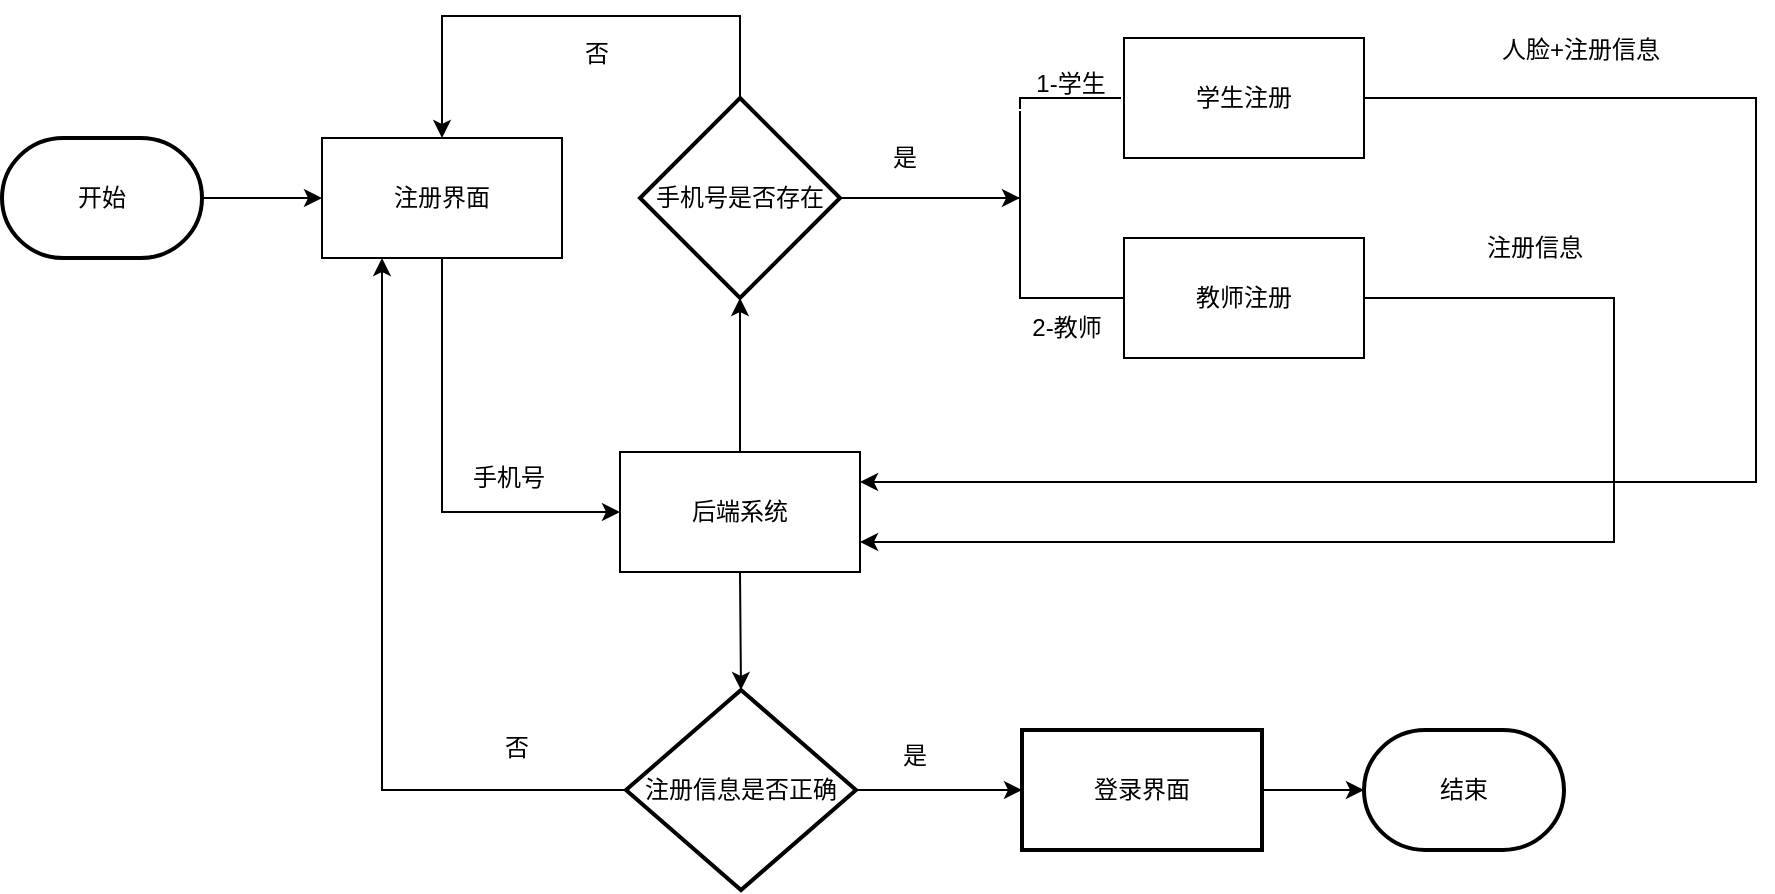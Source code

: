 <mxfile scale="1" border="20">
    <diagram id="CX3G9Xh7dB3GCvSDx5av" name="第 1 页">
        <mxGraphModel dx="304" dy="179" grid="0" gridSize="10" guides="1" tooltips="1" connect="1" arrows="1" fold="1" page="1" pageScale="1" pageWidth="1169" pageHeight="827" background="#ffffff" math="0" shadow="0">
            <root>
                <mxCell id="0"/>
                <mxCell id="1" parent="0"/>
                <mxCell id="14" style="edgeStyle=none;rounded=0;html=1;exitX=0.5;exitY=0;exitDx=0;exitDy=0;entryX=0.5;entryY=1;entryDx=0;entryDy=0;entryPerimeter=0;strokeColor=#000000;fontColor=#000000;" parent="1" source="3" target="10" edge="1">
                    <mxGeometry relative="1" as="geometry"/>
                </mxCell>
                <mxCell id="49" style="edgeStyle=none;rounded=0;html=1;exitX=0.5;exitY=1;exitDx=0;exitDy=0;entryX=0.5;entryY=0;entryDx=0;entryDy=0;entryPerimeter=0;strokeColor=#000000;fontColor=#000000;" parent="1" source="3" target="33" edge="1">
                    <mxGeometry relative="1" as="geometry"/>
                </mxCell>
                <mxCell id="3" value="后端系统" style="whiteSpace=wrap;html=1;rounded=0;fillColor=#FFFFFF;strokeColor=#000000;fontColor=#000000;" parent="1" vertex="1">
                    <mxGeometry x="343" y="263" width="120" height="60" as="geometry"/>
                </mxCell>
                <mxCell id="12" style="edgeStyle=none;html=1;exitX=0.5;exitY=1;exitDx=0;exitDy=0;entryX=0;entryY=0.5;entryDx=0;entryDy=0;fontColor=#000000;strokeColor=#000000;rounded=0;" parent="1" source="2" target="3" edge="1">
                    <mxGeometry relative="1" as="geometry">
                        <Array as="points">
                            <mxPoint x="254" y="293"/>
                        </Array>
                    </mxGeometry>
                </mxCell>
                <mxCell id="2" value="注册界面" style="rounded=0;whiteSpace=wrap;html=1;fillColor=#FFFFFF;strokeColor=#000000;fontColor=#000000;" parent="1" vertex="1">
                    <mxGeometry x="194" y="106" width="120" height="60" as="geometry"/>
                </mxCell>
                <mxCell id="15" style="edgeStyle=none;rounded=0;html=1;exitX=0.5;exitY=0;exitDx=0;exitDy=0;exitPerimeter=0;strokeColor=#000000;fontColor=#000000;" parent="1" source="10" target="2" edge="1">
                    <mxGeometry relative="1" as="geometry">
                        <Array as="points">
                            <mxPoint x="403" y="45"/>
                            <mxPoint x="254" y="45"/>
                        </Array>
                    </mxGeometry>
                </mxCell>
                <mxCell id="18" value="" style="edgeStyle=none;rounded=0;html=1;strokeColor=#000000;fontColor=#000000;endArrow=none;endFill=0;startArrow=classic;startFill=1;exitX=0.5;exitY=0.5;exitDx=0;exitDy=0;exitPerimeter=0;" parent="1" source="20" edge="1" target="10">
                    <mxGeometry relative="1" as="geometry">
                        <mxPoint x="546" y="136" as="sourcePoint"/>
                    </mxGeometry>
                </mxCell>
                <mxCell id="10" value="手机号是否存在" style="strokeWidth=2;html=1;shape=mxgraph.flowchart.decision;whiteSpace=wrap;strokeColor=#000000;fillColor=#FFFFFF;fontColor=#000000;" parent="1" vertex="1">
                    <mxGeometry x="353" y="86" width="100" height="100" as="geometry"/>
                </mxCell>
                <mxCell id="11" value="&lt;font&gt;手机号&lt;/font&gt;" style="text;html=1;align=center;verticalAlign=middle;resizable=0;points=[];autosize=1;strokeColor=#FFFFFF;fillColor=none;fontColor=#000000;" parent="1" vertex="1">
                    <mxGeometry x="260" y="263" width="54" height="26" as="geometry"/>
                </mxCell>
                <mxCell id="16" value="否" style="text;html=1;align=center;verticalAlign=middle;resizable=0;points=[];autosize=1;strokeColor=#FFFFFF;fillColor=none;fontColor=#000000;strokeWidth=1;" parent="1" vertex="1">
                    <mxGeometry x="316" y="51" width="30" height="26" as="geometry"/>
                </mxCell>
                <mxCell id="19" value="是" style="text;html=1;align=center;verticalAlign=middle;resizable=0;points=[];autosize=1;strokeColor=#FFFFFF;fillColor=none;fontColor=#000000;" parent="1" vertex="1">
                    <mxGeometry x="470" y="103" width="30" height="26" as="geometry"/>
                </mxCell>
                <mxCell id="23" style="edgeStyle=none;rounded=0;html=1;exitX=1;exitY=0;exitDx=0;exitDy=0;exitPerimeter=0;entryX=0;entryY=0.5;entryDx=0;entryDy=0;strokeColor=#000000;fontColor=#000000;endArrow=none;endFill=0;" parent="1" source="20" target="22" edge="1">
                    <mxGeometry relative="1" as="geometry"/>
                </mxCell>
                <mxCell id="26" style="edgeStyle=none;rounded=0;html=1;exitX=1;exitY=1;exitDx=0;exitDy=0;exitPerimeter=0;entryX=0;entryY=0.5;entryDx=0;entryDy=0;strokeColor=#000000;fontColor=#000000;endArrow=none;endFill=0;" parent="1" source="20" target="25" edge="1">
                    <mxGeometry relative="1" as="geometry"/>
                </mxCell>
                <mxCell id="20" value="" style="strokeWidth=1;html=1;shape=mxgraph.flowchart.annotation_2;align=left;labelPosition=right;pointerEvents=1;strokeColor=#000000;fontColor=#000000;" parent="1" vertex="1">
                    <mxGeometry x="518" y="86" width="50" height="100" as="geometry"/>
                </mxCell>
                <mxCell id="29" style="edgeStyle=none;rounded=0;html=1;exitX=1;exitY=0.25;exitDx=0;exitDy=0;entryX=1;entryY=0.5;entryDx=0;entryDy=0;strokeColor=#000000;fontColor=#000000;endArrow=none;endFill=0;startArrow=classic;startFill=1;" parent="1" source="3" target="22" edge="1">
                    <mxGeometry relative="1" as="geometry">
                        <Array as="points">
                            <mxPoint x="911" y="278"/>
                            <mxPoint x="911" y="86"/>
                        </Array>
                    </mxGeometry>
                </mxCell>
                <mxCell id="22" value="学生注册" style="whiteSpace=wrap;html=1;rounded=0;fillColor=#FFFFFF;strokeColor=#000000;fontColor=#000000;" parent="1" vertex="1">
                    <mxGeometry x="595" y="56" width="120" height="60" as="geometry"/>
                </mxCell>
                <mxCell id="24" value="1-学生" style="text;html=1;align=center;verticalAlign=middle;resizable=0;points=[];autosize=1;strokeColor=#FFFFFF;fillColor=none;fontColor=#000000;" parent="1" vertex="1">
                    <mxGeometry x="541" y="66" width="53" height="26" as="geometry"/>
                </mxCell>
                <mxCell id="30" style="edgeStyle=none;rounded=0;html=1;exitX=1;exitY=0.75;exitDx=0;exitDy=0;strokeColor=#000000;fontColor=#000000;startArrow=classic;startFill=1;endArrow=none;endFill=0;entryX=1;entryY=0.5;entryDx=0;entryDy=0;" parent="1" source="3" target="25" edge="1">
                    <mxGeometry relative="1" as="geometry">
                        <mxPoint x="796.906" y="186" as="sourcePoint"/>
                        <Array as="points">
                            <mxPoint x="840" y="308"/>
                            <mxPoint x="840" y="186"/>
                        </Array>
                    </mxGeometry>
                </mxCell>
                <mxCell id="25" value="教师注册" style="whiteSpace=wrap;html=1;rounded=0;fillColor=#FFFFFF;strokeColor=#000000;fontColor=#000000;" parent="1" vertex="1">
                    <mxGeometry x="595" y="156" width="120" height="60" as="geometry"/>
                </mxCell>
                <mxCell id="28" value="2-教师" style="text;html=1;align=center;verticalAlign=middle;resizable=0;points=[];autosize=1;strokeColor=#FFFFFF;fillColor=none;fontColor=#000000;" parent="1" vertex="1">
                    <mxGeometry x="539" y="188" width="53" height="26" as="geometry"/>
                </mxCell>
                <mxCell id="31" value="人脸+注册信息" style="text;html=1;align=center;verticalAlign=middle;resizable=0;points=[];autosize=1;strokeColor=#FFFFFF;fillColor=none;fontColor=#000000;" parent="1" vertex="1">
                    <mxGeometry x="774" y="49" width="97" height="26" as="geometry"/>
                </mxCell>
                <mxCell id="32" value="注册信息" style="text;html=1;align=center;verticalAlign=middle;resizable=0;points=[];autosize=1;strokeColor=#FFFFFF;fillColor=none;fontColor=#000000;" parent="1" vertex="1">
                    <mxGeometry x="767" y="148" width="66" height="26" as="geometry"/>
                </mxCell>
                <mxCell id="37" value="" style="edgeStyle=none;rounded=0;html=1;strokeColor=#000000;fontColor=#000000;startArrow=classic;startFill=1;endArrow=none;endFill=0;exitX=0;exitY=0.5;exitDx=0;exitDy=0;exitPerimeter=0;" parent="1" source="38" target="33" edge="1">
                    <mxGeometry relative="1" as="geometry">
                        <mxPoint x="533" y="432" as="sourcePoint"/>
                    </mxGeometry>
                </mxCell>
                <mxCell id="45" style="edgeStyle=none;html=1;exitX=0;exitY=0.5;exitDx=0;exitDy=0;exitPerimeter=0;entryX=0.25;entryY=1;entryDx=0;entryDy=0;strokeColor=#000000;fontColor=#000000;rounded=0;" parent="1" source="33" target="2" edge="1">
                    <mxGeometry relative="1" as="geometry">
                        <Array as="points">
                            <mxPoint x="224" y="432"/>
                        </Array>
                    </mxGeometry>
                </mxCell>
                <mxCell id="33" value="注册信息是否正确" style="strokeWidth=2;html=1;shape=mxgraph.flowchart.decision;whiteSpace=wrap;strokeColor=#000000;fontColor=#000000;fillColor=#FFFFFF;" parent="1" vertex="1">
                    <mxGeometry x="346" y="382" width="115" height="100" as="geometry"/>
                </mxCell>
                <mxCell id="44" style="edgeStyle=none;html=1;exitX=1;exitY=0.5;exitDx=0;exitDy=0;entryX=0;entryY=0.5;entryDx=0;entryDy=0;entryPerimeter=0;strokeColor=#000000;fontColor=#000000;" parent="1" source="38" target="43" edge="1">
                    <mxGeometry relative="1" as="geometry"/>
                </mxCell>
                <mxCell id="38" value="登录界面" style="whiteSpace=wrap;html=1;strokeColor=#000000;fontColor=#000000;strokeWidth=2;fillColor=#FFFFFF;" parent="1" vertex="1">
                    <mxGeometry x="544" y="402" width="120" height="60" as="geometry"/>
                </mxCell>
                <mxCell id="40" value="&lt;font&gt;是&lt;/font&gt;" style="text;html=1;align=center;verticalAlign=middle;resizable=0;points=[];autosize=1;strokeColor=#FFFFFF;fillColor=none;fontColor=#000000;" parent="1" vertex="1">
                    <mxGeometry x="475" y="402" width="30" height="26" as="geometry"/>
                </mxCell>
                <mxCell id="42" style="edgeStyle=none;html=1;exitX=1;exitY=0.5;exitDx=0;exitDy=0;exitPerimeter=0;entryX=0;entryY=0.5;entryDx=0;entryDy=0;fontColor=#000000;strokeColor=#000000;" parent="1" source="41" target="2" edge="1">
                    <mxGeometry relative="1" as="geometry"/>
                </mxCell>
                <mxCell id="41" value="&lt;font&gt;开始&lt;/font&gt;" style="strokeWidth=2;html=1;shape=mxgraph.flowchart.terminator;whiteSpace=wrap;fontColor=#000000;fillColor=#FFFFFF;strokeColor=#000000;" parent="1" vertex="1">
                    <mxGeometry x="34" y="106" width="100" height="60" as="geometry"/>
                </mxCell>
                <mxCell id="43" value="&lt;font&gt;结束&lt;/font&gt;" style="strokeWidth=2;html=1;shape=mxgraph.flowchart.terminator;whiteSpace=wrap;fontColor=#000000;fillColor=#FFFFFF;strokeColor=#000000;" parent="1" vertex="1">
                    <mxGeometry x="715" y="402" width="100" height="60" as="geometry"/>
                </mxCell>
                <mxCell id="48" value="否" style="text;html=1;align=center;verticalAlign=middle;resizable=0;points=[];autosize=1;strokeColor=#FFFFFF;fillColor=none;fontColor=#000000;" parent="1" vertex="1">
                    <mxGeometry x="276" y="398" width="30" height="26" as="geometry"/>
                </mxCell>
            </root>
        </mxGraphModel>
    </diagram>
</mxfile>